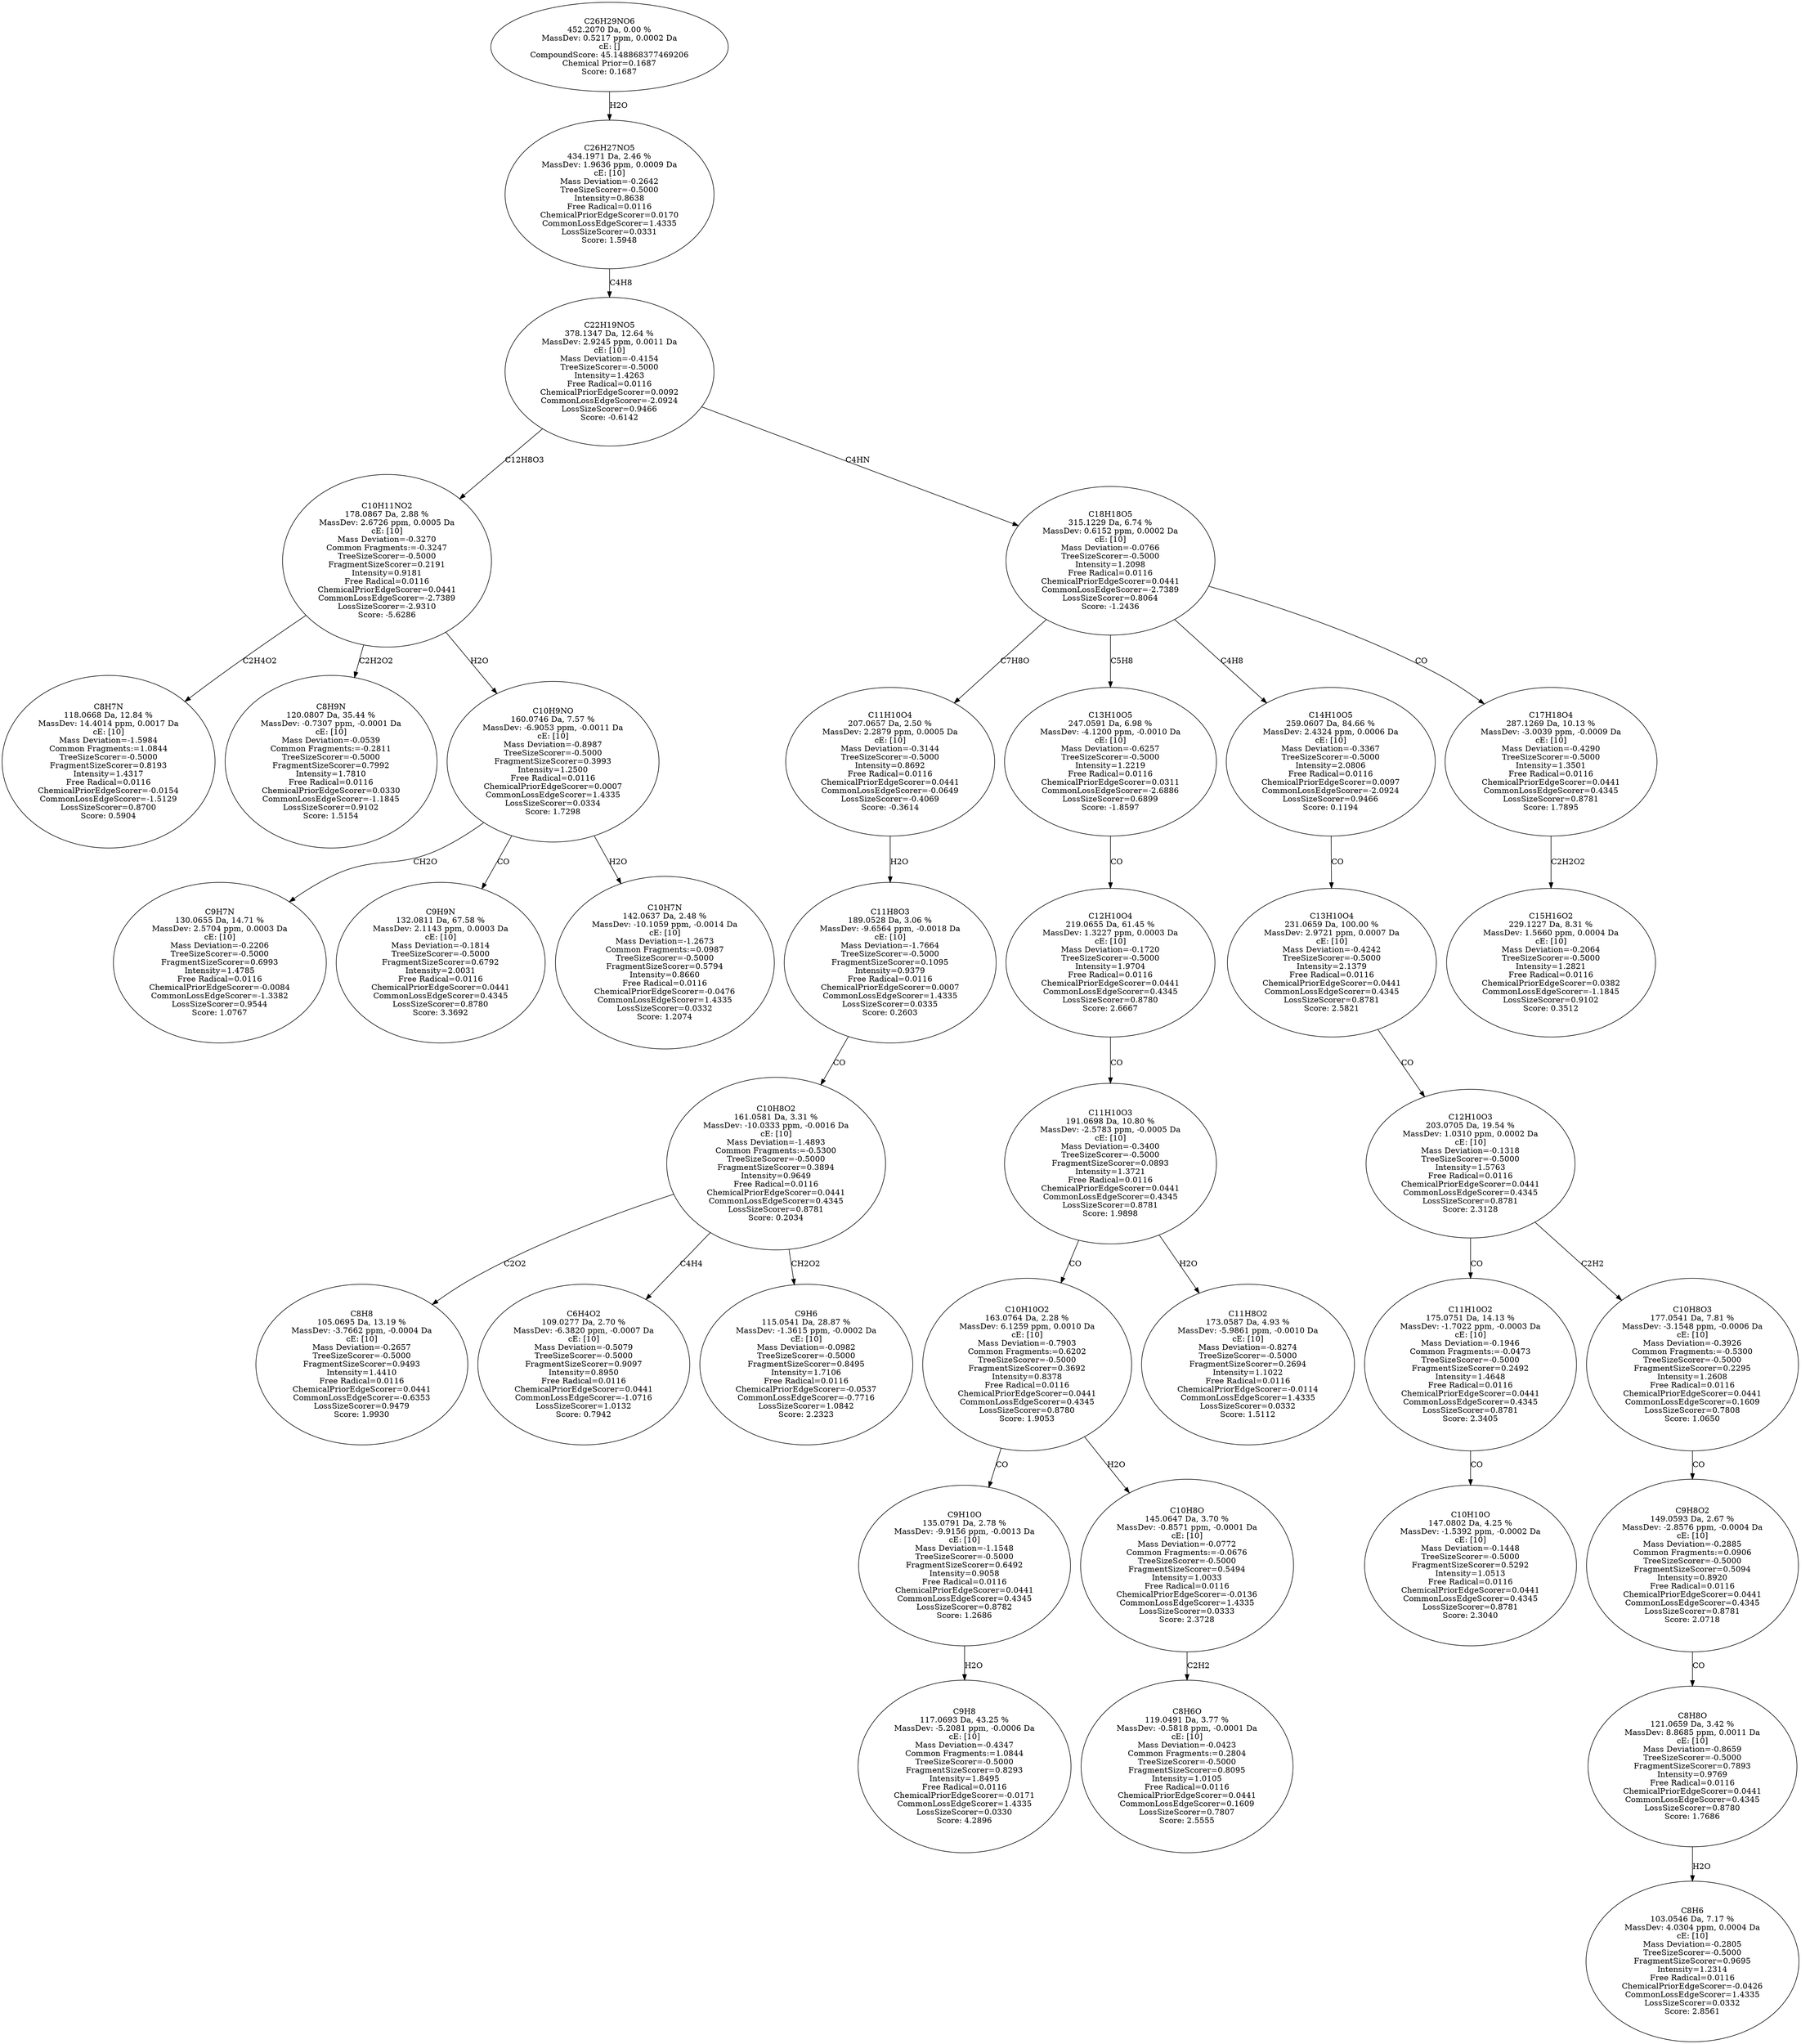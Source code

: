 strict digraph {
v1 [label="C8H7N\n118.0668 Da, 12.84 %\nMassDev: 14.4014 ppm, 0.0017 Da\ncE: [10]\nMass Deviation=-1.5984\nCommon Fragments:=1.0844\nTreeSizeScorer=-0.5000\nFragmentSizeScorer=0.8193\nIntensity=1.4317\nFree Radical=0.0116\nChemicalPriorEdgeScorer=-0.0154\nCommonLossEdgeScorer=-1.5129\nLossSizeScorer=0.8700\nScore: 0.5904"];
v2 [label="C8H9N\n120.0807 Da, 35.44 %\nMassDev: -0.7307 ppm, -0.0001 Da\ncE: [10]\nMass Deviation=-0.0539\nCommon Fragments:=-0.2811\nTreeSizeScorer=-0.5000\nFragmentSizeScorer=0.7992\nIntensity=1.7810\nFree Radical=0.0116\nChemicalPriorEdgeScorer=0.0330\nCommonLossEdgeScorer=-1.1845\nLossSizeScorer=0.9102\nScore: 1.5154"];
v3 [label="C9H7N\n130.0655 Da, 14.71 %\nMassDev: 2.5704 ppm, 0.0003 Da\ncE: [10]\nMass Deviation=-0.2206\nTreeSizeScorer=-0.5000\nFragmentSizeScorer=0.6993\nIntensity=1.4785\nFree Radical=0.0116\nChemicalPriorEdgeScorer=-0.0084\nCommonLossEdgeScorer=-1.3382\nLossSizeScorer=0.9544\nScore: 1.0767"];
v4 [label="C9H9N\n132.0811 Da, 67.58 %\nMassDev: 2.1143 ppm, 0.0003 Da\ncE: [10]\nMass Deviation=-0.1814\nTreeSizeScorer=-0.5000\nFragmentSizeScorer=0.6792\nIntensity=2.0031\nFree Radical=0.0116\nChemicalPriorEdgeScorer=0.0441\nCommonLossEdgeScorer=0.4345\nLossSizeScorer=0.8780\nScore: 3.3692"];
v5 [label="C10H7N\n142.0637 Da, 2.48 %\nMassDev: -10.1059 ppm, -0.0014 Da\ncE: [10]\nMass Deviation=-1.2673\nCommon Fragments:=0.0987\nTreeSizeScorer=-0.5000\nFragmentSizeScorer=0.5794\nIntensity=0.8660\nFree Radical=0.0116\nChemicalPriorEdgeScorer=-0.0476\nCommonLossEdgeScorer=1.4335\nLossSizeScorer=0.0332\nScore: 1.2074"];
v6 [label="C10H9NO\n160.0746 Da, 7.57 %\nMassDev: -6.9053 ppm, -0.0011 Da\ncE: [10]\nMass Deviation=-0.8987\nTreeSizeScorer=-0.5000\nFragmentSizeScorer=0.3993\nIntensity=1.2500\nFree Radical=0.0116\nChemicalPriorEdgeScorer=0.0007\nCommonLossEdgeScorer=1.4335\nLossSizeScorer=0.0334\nScore: 1.7298"];
v7 [label="C10H11NO2\n178.0867 Da, 2.88 %\nMassDev: 2.6726 ppm, 0.0005 Da\ncE: [10]\nMass Deviation=-0.3270\nCommon Fragments:=-0.3247\nTreeSizeScorer=-0.5000\nFragmentSizeScorer=0.2191\nIntensity=0.9181\nFree Radical=0.0116\nChemicalPriorEdgeScorer=0.0441\nCommonLossEdgeScorer=-2.7389\nLossSizeScorer=-2.9310\nScore: -5.6286"];
v8 [label="C8H8\n105.0695 Da, 13.19 %\nMassDev: -3.7662 ppm, -0.0004 Da\ncE: [10]\nMass Deviation=-0.2657\nTreeSizeScorer=-0.5000\nFragmentSizeScorer=0.9493\nIntensity=1.4410\nFree Radical=0.0116\nChemicalPriorEdgeScorer=0.0441\nCommonLossEdgeScorer=-0.6353\nLossSizeScorer=0.9479\nScore: 1.9930"];
v9 [label="C6H4O2\n109.0277 Da, 2.70 %\nMassDev: -6.3820 ppm, -0.0007 Da\ncE: [10]\nMass Deviation=-0.5079\nTreeSizeScorer=-0.5000\nFragmentSizeScorer=0.9097\nIntensity=0.8950\nFree Radical=0.0116\nChemicalPriorEdgeScorer=0.0441\nCommonLossEdgeScorer=-1.0716\nLossSizeScorer=1.0132\nScore: 0.7942"];
v10 [label="C9H6\n115.0541 Da, 28.87 %\nMassDev: -1.3615 ppm, -0.0002 Da\ncE: [10]\nMass Deviation=-0.0982\nTreeSizeScorer=-0.5000\nFragmentSizeScorer=0.8495\nIntensity=1.7106\nFree Radical=0.0116\nChemicalPriorEdgeScorer=-0.0537\nCommonLossEdgeScorer=-0.7716\nLossSizeScorer=1.0842\nScore: 2.2323"];
v11 [label="C10H8O2\n161.0581 Da, 3.31 %\nMassDev: -10.0333 ppm, -0.0016 Da\ncE: [10]\nMass Deviation=-1.4893\nCommon Fragments:=-0.5300\nTreeSizeScorer=-0.5000\nFragmentSizeScorer=0.3894\nIntensity=0.9649\nFree Radical=0.0116\nChemicalPriorEdgeScorer=0.0441\nCommonLossEdgeScorer=0.4345\nLossSizeScorer=0.8781\nScore: 0.2034"];
v12 [label="C11H8O3\n189.0528 Da, 3.06 %\nMassDev: -9.6564 ppm, -0.0018 Da\ncE: [10]\nMass Deviation=-1.7664\nTreeSizeScorer=-0.5000\nFragmentSizeScorer=0.1095\nIntensity=0.9379\nFree Radical=0.0116\nChemicalPriorEdgeScorer=0.0007\nCommonLossEdgeScorer=1.4335\nLossSizeScorer=0.0335\nScore: 0.2603"];
v13 [label="C11H10O4\n207.0657 Da, 2.50 %\nMassDev: 2.2879 ppm, 0.0005 Da\ncE: [10]\nMass Deviation=-0.3144\nTreeSizeScorer=-0.5000\nIntensity=0.8692\nFree Radical=0.0116\nChemicalPriorEdgeScorer=0.0441\nCommonLossEdgeScorer=-0.0649\nLossSizeScorer=-0.4069\nScore: -0.3614"];
v14 [label="C9H8\n117.0693 Da, 43.25 %\nMassDev: -5.2081 ppm, -0.0006 Da\ncE: [10]\nMass Deviation=-0.4347\nCommon Fragments:=1.0844\nTreeSizeScorer=-0.5000\nFragmentSizeScorer=0.8293\nIntensity=1.8495\nFree Radical=0.0116\nChemicalPriorEdgeScorer=-0.0171\nCommonLossEdgeScorer=1.4335\nLossSizeScorer=0.0330\nScore: 4.2896"];
v15 [label="C9H10O\n135.0791 Da, 2.78 %\nMassDev: -9.9156 ppm, -0.0013 Da\ncE: [10]\nMass Deviation=-1.1548\nTreeSizeScorer=-0.5000\nFragmentSizeScorer=0.6492\nIntensity=0.9058\nFree Radical=0.0116\nChemicalPriorEdgeScorer=0.0441\nCommonLossEdgeScorer=0.4345\nLossSizeScorer=0.8782\nScore: 1.2686"];
v16 [label="C8H6O\n119.0491 Da, 3.77 %\nMassDev: -0.5818 ppm, -0.0001 Da\ncE: [10]\nMass Deviation=-0.0423\nCommon Fragments:=0.2804\nTreeSizeScorer=-0.5000\nFragmentSizeScorer=0.8095\nIntensity=1.0105\nFree Radical=0.0116\nChemicalPriorEdgeScorer=0.0441\nCommonLossEdgeScorer=0.1609\nLossSizeScorer=0.7807\nScore: 2.5555"];
v17 [label="C10H8O\n145.0647 Da, 3.70 %\nMassDev: -0.8571 ppm, -0.0001 Da\ncE: [10]\nMass Deviation=-0.0772\nCommon Fragments:=-0.0676\nTreeSizeScorer=-0.5000\nFragmentSizeScorer=0.5494\nIntensity=1.0033\nFree Radical=0.0116\nChemicalPriorEdgeScorer=-0.0136\nCommonLossEdgeScorer=1.4335\nLossSizeScorer=0.0333\nScore: 2.3728"];
v18 [label="C10H10O2\n163.0764 Da, 2.28 %\nMassDev: 6.1259 ppm, 0.0010 Da\ncE: [10]\nMass Deviation=-0.7903\nCommon Fragments:=0.6202\nTreeSizeScorer=-0.5000\nFragmentSizeScorer=0.3692\nIntensity=0.8378\nFree Radical=0.0116\nChemicalPriorEdgeScorer=0.0441\nCommonLossEdgeScorer=0.4345\nLossSizeScorer=0.8780\nScore: 1.9053"];
v19 [label="C11H8O2\n173.0587 Da, 4.93 %\nMassDev: -5.9861 ppm, -0.0010 Da\ncE: [10]\nMass Deviation=-0.8274\nTreeSizeScorer=-0.5000\nFragmentSizeScorer=0.2694\nIntensity=1.1022\nFree Radical=0.0116\nChemicalPriorEdgeScorer=-0.0114\nCommonLossEdgeScorer=1.4335\nLossSizeScorer=0.0332\nScore: 1.5112"];
v20 [label="C11H10O3\n191.0698 Da, 10.80 %\nMassDev: -2.5783 ppm, -0.0005 Da\ncE: [10]\nMass Deviation=-0.3400\nTreeSizeScorer=-0.5000\nFragmentSizeScorer=0.0893\nIntensity=1.3721\nFree Radical=0.0116\nChemicalPriorEdgeScorer=0.0441\nCommonLossEdgeScorer=0.4345\nLossSizeScorer=0.8781\nScore: 1.9898"];
v21 [label="C12H10O4\n219.0655 Da, 61.45 %\nMassDev: 1.3227 ppm, 0.0003 Da\ncE: [10]\nMass Deviation=-0.1720\nTreeSizeScorer=-0.5000\nIntensity=1.9704\nFree Radical=0.0116\nChemicalPriorEdgeScorer=0.0441\nCommonLossEdgeScorer=0.4345\nLossSizeScorer=0.8780\nScore: 2.6667"];
v22 [label="C13H10O5\n247.0591 Da, 6.98 %\nMassDev: -4.1200 ppm, -0.0010 Da\ncE: [10]\nMass Deviation=-0.6257\nTreeSizeScorer=-0.5000\nIntensity=1.2219\nFree Radical=0.0116\nChemicalPriorEdgeScorer=0.0311\nCommonLossEdgeScorer=-2.6886\nLossSizeScorer=0.6899\nScore: -1.8597"];
v23 [label="C10H10O\n147.0802 Da, 4.25 %\nMassDev: -1.5392 ppm, -0.0002 Da\ncE: [10]\nMass Deviation=-0.1448\nTreeSizeScorer=-0.5000\nFragmentSizeScorer=0.5292\nIntensity=1.0513\nFree Radical=0.0116\nChemicalPriorEdgeScorer=0.0441\nCommonLossEdgeScorer=0.4345\nLossSizeScorer=0.8781\nScore: 2.3040"];
v24 [label="C11H10O2\n175.0751 Da, 14.13 %\nMassDev: -1.7022 ppm, -0.0003 Da\ncE: [10]\nMass Deviation=-0.1946\nCommon Fragments:=-0.0473\nTreeSizeScorer=-0.5000\nFragmentSizeScorer=0.2492\nIntensity=1.4648\nFree Radical=0.0116\nChemicalPriorEdgeScorer=0.0441\nCommonLossEdgeScorer=0.4345\nLossSizeScorer=0.8781\nScore: 2.3405"];
v25 [label="C8H6\n103.0546 Da, 7.17 %\nMassDev: 4.0304 ppm, 0.0004 Da\ncE: [10]\nMass Deviation=-0.2805\nTreeSizeScorer=-0.5000\nFragmentSizeScorer=0.9695\nIntensity=1.2314\nFree Radical=0.0116\nChemicalPriorEdgeScorer=-0.0426\nCommonLossEdgeScorer=1.4335\nLossSizeScorer=0.0332\nScore: 2.8561"];
v26 [label="C8H8O\n121.0659 Da, 3.42 %\nMassDev: 8.8685 ppm, 0.0011 Da\ncE: [10]\nMass Deviation=-0.8659\nTreeSizeScorer=-0.5000\nFragmentSizeScorer=0.7893\nIntensity=0.9769\nFree Radical=0.0116\nChemicalPriorEdgeScorer=0.0441\nCommonLossEdgeScorer=0.4345\nLossSizeScorer=0.8780\nScore: 1.7686"];
v27 [label="C9H8O2\n149.0593 Da, 2.67 %\nMassDev: -2.8576 ppm, -0.0004 Da\ncE: [10]\nMass Deviation=-0.2885\nCommon Fragments:=0.0906\nTreeSizeScorer=-0.5000\nFragmentSizeScorer=0.5094\nIntensity=0.8920\nFree Radical=0.0116\nChemicalPriorEdgeScorer=0.0441\nCommonLossEdgeScorer=0.4345\nLossSizeScorer=0.8781\nScore: 2.0718"];
v28 [label="C10H8O3\n177.0541 Da, 7.81 %\nMassDev: -3.1548 ppm, -0.0006 Da\ncE: [10]\nMass Deviation=-0.3926\nCommon Fragments:=-0.5300\nTreeSizeScorer=-0.5000\nFragmentSizeScorer=0.2295\nIntensity=1.2608\nFree Radical=0.0116\nChemicalPriorEdgeScorer=0.0441\nCommonLossEdgeScorer=0.1609\nLossSizeScorer=0.7808\nScore: 1.0650"];
v29 [label="C12H10O3\n203.0705 Da, 19.54 %\nMassDev: 1.0310 ppm, 0.0002 Da\ncE: [10]\nMass Deviation=-0.1318\nTreeSizeScorer=-0.5000\nIntensity=1.5763\nFree Radical=0.0116\nChemicalPriorEdgeScorer=0.0441\nCommonLossEdgeScorer=0.4345\nLossSizeScorer=0.8781\nScore: 2.3128"];
v30 [label="C13H10O4\n231.0659 Da, 100.00 %\nMassDev: 2.9721 ppm, 0.0007 Da\ncE: [10]\nMass Deviation=-0.4242\nTreeSizeScorer=-0.5000\nIntensity=2.1379\nFree Radical=0.0116\nChemicalPriorEdgeScorer=0.0441\nCommonLossEdgeScorer=0.4345\nLossSizeScorer=0.8781\nScore: 2.5821"];
v31 [label="C14H10O5\n259.0607 Da, 84.66 %\nMassDev: 2.4324 ppm, 0.0006 Da\ncE: [10]\nMass Deviation=-0.3367\nTreeSizeScorer=-0.5000\nIntensity=2.0806\nFree Radical=0.0116\nChemicalPriorEdgeScorer=0.0097\nCommonLossEdgeScorer=-2.0924\nLossSizeScorer=0.9466\nScore: 0.1194"];
v32 [label="C15H16O2\n229.1227 Da, 8.31 %\nMassDev: 1.5660 ppm, 0.0004 Da\ncE: [10]\nMass Deviation=-0.2064\nTreeSizeScorer=-0.5000\nIntensity=1.2821\nFree Radical=0.0116\nChemicalPriorEdgeScorer=0.0382\nCommonLossEdgeScorer=-1.1845\nLossSizeScorer=0.9102\nScore: 0.3512"];
v33 [label="C17H18O4\n287.1269 Da, 10.13 %\nMassDev: -3.0039 ppm, -0.0009 Da\ncE: [10]\nMass Deviation=-0.4290\nTreeSizeScorer=-0.5000\nIntensity=1.3501\nFree Radical=0.0116\nChemicalPriorEdgeScorer=0.0441\nCommonLossEdgeScorer=0.4345\nLossSizeScorer=0.8781\nScore: 1.7895"];
v34 [label="C18H18O5\n315.1229 Da, 6.74 %\nMassDev: 0.6152 ppm, 0.0002 Da\ncE: [10]\nMass Deviation=-0.0766\nTreeSizeScorer=-0.5000\nIntensity=1.2098\nFree Radical=0.0116\nChemicalPriorEdgeScorer=0.0441\nCommonLossEdgeScorer=-2.7389\nLossSizeScorer=0.8064\nScore: -1.2436"];
v35 [label="C22H19NO5\n378.1347 Da, 12.64 %\nMassDev: 2.9245 ppm, 0.0011 Da\ncE: [10]\nMass Deviation=-0.4154\nTreeSizeScorer=-0.5000\nIntensity=1.4263\nFree Radical=0.0116\nChemicalPriorEdgeScorer=0.0092\nCommonLossEdgeScorer=-2.0924\nLossSizeScorer=0.9466\nScore: -0.6142"];
v36 [label="C26H27NO5\n434.1971 Da, 2.46 %\nMassDev: 1.9636 ppm, 0.0009 Da\ncE: [10]\nMass Deviation=-0.2642\nTreeSizeScorer=-0.5000\nIntensity=0.8638\nFree Radical=0.0116\nChemicalPriorEdgeScorer=0.0170\nCommonLossEdgeScorer=1.4335\nLossSizeScorer=0.0331\nScore: 1.5948"];
v37 [label="C26H29NO6\n452.2070 Da, 0.00 %\nMassDev: 0.5217 ppm, 0.0002 Da\ncE: []\nCompoundScore: 45.148868377469206\nChemical Prior=0.1687\nScore: 0.1687"];
v7 -> v1 [label="C2H4O2"];
v7 -> v2 [label="C2H2O2"];
v6 -> v3 [label="CH2O"];
v6 -> v4 [label="CO"];
v6 -> v5 [label="H2O"];
v7 -> v6 [label="H2O"];
v35 -> v7 [label="C12H8O3"];
v11 -> v8 [label="C2O2"];
v11 -> v9 [label="C4H4"];
v11 -> v10 [label="CH2O2"];
v12 -> v11 [label="CO"];
v13 -> v12 [label="H2O"];
v34 -> v13 [label="C7H8O"];
v15 -> v14 [label="H2O"];
v18 -> v15 [label="CO"];
v17 -> v16 [label="C2H2"];
v18 -> v17 [label="H2O"];
v20 -> v18 [label="CO"];
v20 -> v19 [label="H2O"];
v21 -> v20 [label="CO"];
v22 -> v21 [label="CO"];
v34 -> v22 [label="C5H8"];
v24 -> v23 [label="CO"];
v29 -> v24 [label="CO"];
v26 -> v25 [label="H2O"];
v27 -> v26 [label="CO"];
v28 -> v27 [label="CO"];
v29 -> v28 [label="C2H2"];
v30 -> v29 [label="CO"];
v31 -> v30 [label="CO"];
v34 -> v31 [label="C4H8"];
v33 -> v32 [label="C2H2O2"];
v34 -> v33 [label="CO"];
v35 -> v34 [label="C4HN"];
v36 -> v35 [label="C4H8"];
v37 -> v36 [label="H2O"];
}